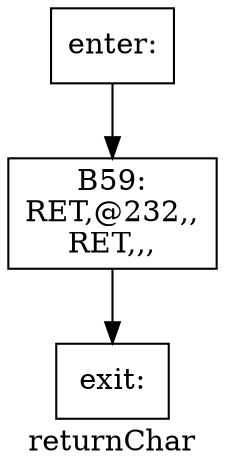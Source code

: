digraph returnChar{
label =returnChar
B59[label="B59:\nRET,@232,,\nRET,,,\n" shape=box]
enter[label="enter:\n" shape=box]
exit[label="exit:\n" shape=box]
B59->exit
enter->B59
}
